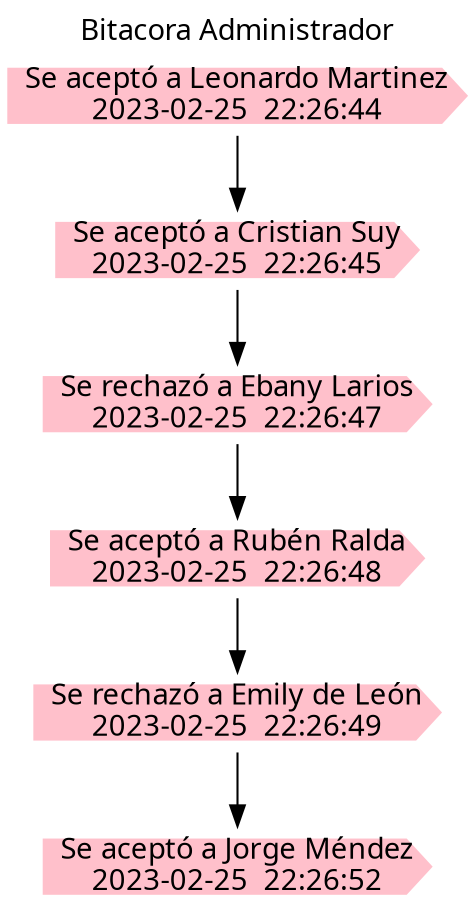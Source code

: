 digraph G{

rankdir=TB; 
 node[shape=cds, style=filled, color=pink, fontname="Century Gothic"]; 
 graph [fontname="Century Gothic"]; 
 labelloc="t"; label="Bitacora Administrador"; 
0[label="Se aceptó a Leonardo Martinez\n2023-02-25  22:26:44"]
1[label="Se aceptó a Cristian Suy\n2023-02-25  22:26:45"]
2[label="Se rechazó a Ebany Larios\n2023-02-25  22:26:47"]
3[label="Se aceptó a Rubén Ralda\n2023-02-25  22:26:48"]
4[label="Se rechazó a Emily de León\n2023-02-25  22:26:49"]
5[label="Se aceptó a Jorge Méndez\n2023-02-25  22:26:52"]
0 -> 1 -> 2 -> 3 -> 4 -> 5
}